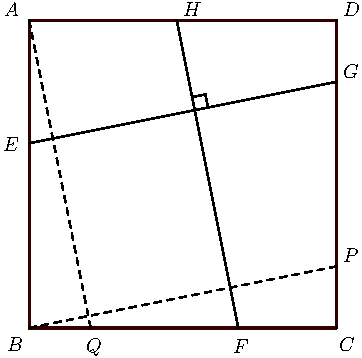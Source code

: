 import graph; size(6cm); real lsf=0.5; pen dps=linewidth(0.7)+fontsize(10); defaultpen(dps); pen ds=black; real xmin=-2.1908106955387625,xmax=1.6302881206314581,ymin=-0.5091686846510316,ymax=2.1962808421264146; 
pen ttqqqq=rgb(0.2,0.,0.); 
pair A=(-1.,1.), B=(-1.,0.), C=(0.,0.), D=(0.,1.), G=(0.,0.8), H=(-0.52,1.), F=(-0.32,0.), I=(-0.46153846153846156,0.7076923076923077), P=(0.,0.2), Q=(-0.8,0.); 
draw(A--B--C--D--cycle,linewidth(1.2)+ttqqqq); draw((-0.4185627060006349,0.7162874587998731)--(-0.4271578571082002,0.7592632143376997)--(-0.4701336126460269,0.7506680632301345)--I--cycle,linewidth(0.8)); 
draw(A--B,linewidth(1.2)+ttqqqq); draw(B--C,linewidth(1.2)+ttqqqq); draw(C--D,linewidth(1.2)+ttqqqq); draw(D--A,linewidth(1.2)+ttqqqq); draw((-1.,0.6)--G,linewidth(0.8)); draw(F--H,linewidth(0.8)); draw(B--P,linewidth(0.8)+linetype("4 4")); draw(A--Q,linewidth(0.8)+linetype("4 4")); 
dot(A,linewidth(1.pt)+ds); label("$A$",(-1.0875575093614724,1.0062549334408024),NE*lsf); dot(B,linewidth(1.pt)+ds); label("$B$",(-1.078260431949866,-0.08150312371713977),NE*lsf); dot(C,linewidth(1.pt)+ds); label("$C$",(2.0054779647354917e-4,-0.08150312371713977),NE*lsf); dot(D,linewidth(1.pt)+ds); label("$D$",(0.012596651011948717,1.0062549334408024),NE*lsf); dot((-1.,0.6),linewidth(1.pt)+ds); label("$E$",(-1.09375556096921,0.5692922950953043),NE*lsf); dot(G,linewidth(1.pt)+ds); label("$G$",(0.012596651011948717,0.8048182561893317),NE*lsf); dot(H,linewidth(1.pt)+ds); label("$H$",(-0.5080396840380084,1.0062549334408024),NE*lsf); dot(F,linewidth(1.pt)+ds); label("$F$",(-0.34379131643296235,-0.08770117532487734),NE*lsf); dot(I,linewidth(1.pt)+ds); dot(P,linewidth(1.pt)+ds); label("$P$",(0.012596651011948717,0.2067062760426569),NE*lsf); dot(Q,linewidth(1.pt)+ds); label("$Q$",(-0.8210412902287563,-0.09699825273648369),NE*lsf); 
clip((xmin,ymin)--(xmin,ymax)--(xmax,ymax)--(xmax,ymin)--cycle); 